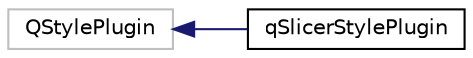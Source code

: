 digraph "Graphical Class Hierarchy"
{
  bgcolor="transparent";
  edge [fontname="Helvetica",fontsize="10",labelfontname="Helvetica",labelfontsize="10"];
  node [fontname="Helvetica",fontsize="10",shape=record];
  rankdir="LR";
  Node551 [label="QStylePlugin",height=0.2,width=0.4,color="grey75"];
  Node551 -> Node0 [dir="back",color="midnightblue",fontsize="10",style="solid",fontname="Helvetica"];
  Node0 [label="qSlicerStylePlugin",height=0.2,width=0.4,color="black",URL="$classqSlicerStylePlugin.html"];
}
